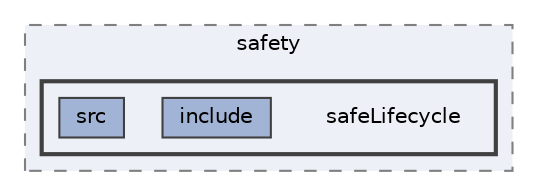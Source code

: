 digraph "safeLifecycle"
{
 // LATEX_PDF_SIZE
  bgcolor="transparent";
  edge [fontname=Helvetica,fontsize=10,labelfontname=Helvetica,labelfontsize=10];
  node [fontname=Helvetica,fontsize=10,shape=box,height=0.2,width=0.4];
  compound=true
  subgraph clusterdir_26400f97ebfc0138136a4dbb84907dde {
    graph [ bgcolor="#edf0f7", pencolor="grey50", label="safety", fontname=Helvetica,fontsize=10 style="filled,dashed", URL="dir_26400f97ebfc0138136a4dbb84907dde.html",tooltip=""]
  subgraph clusterdir_7cbf0d42680896d983804325986c51de {
    graph [ bgcolor="#edf0f7", pencolor="grey25", label="", fontname=Helvetica,fontsize=10 style="filled,bold", URL="dir_7cbf0d42680896d983804325986c51de.html",tooltip=""]
    dir_7cbf0d42680896d983804325986c51de [shape=plaintext, label="safeLifecycle"];
  dir_279498f1ffb250bfe9e59c92d1bae77a [label="include", fillcolor="#a2b4d6", color="grey25", style="filled", URL="dir_279498f1ffb250bfe9e59c92d1bae77a.html",tooltip=""];
  dir_e9ef3696c4b34bbb25c98d970e2b9333 [label="src", fillcolor="#a2b4d6", color="grey25", style="filled", URL="dir_e9ef3696c4b34bbb25c98d970e2b9333.html",tooltip=""];
  }
  }
}
